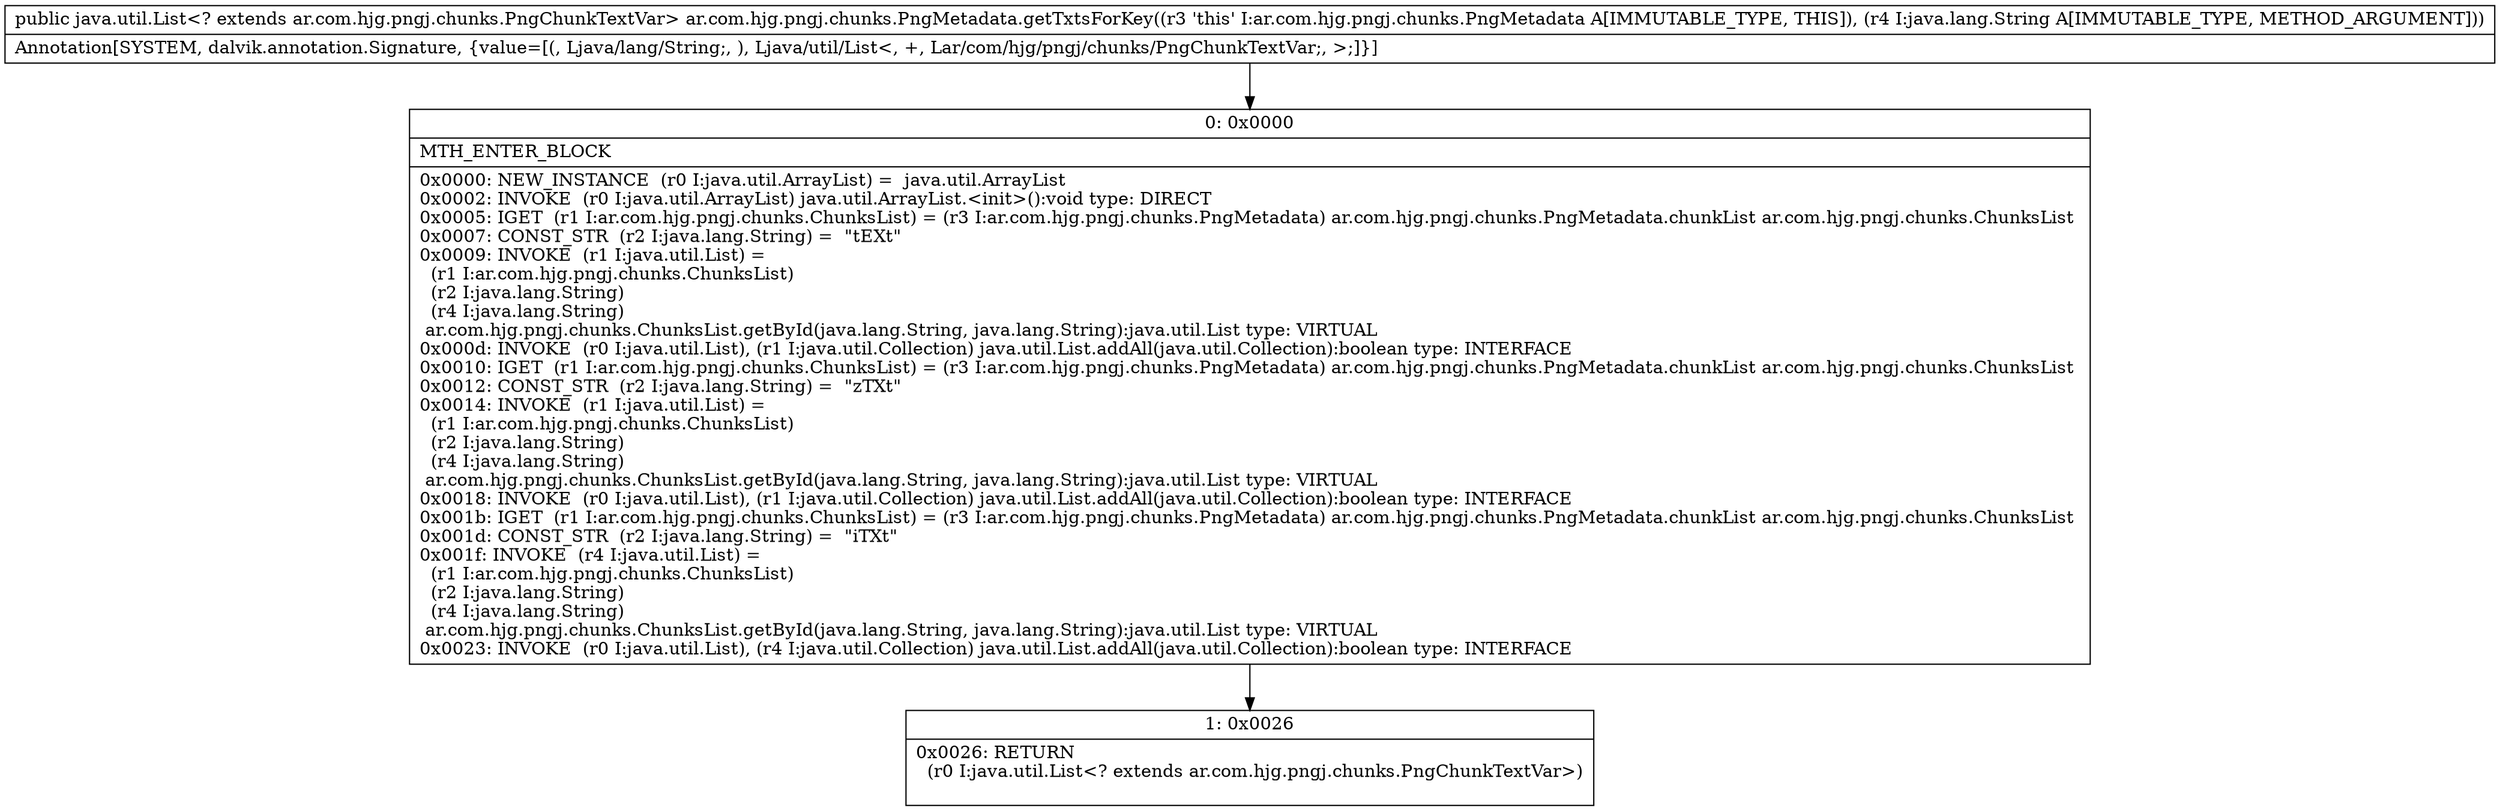 digraph "CFG forar.com.hjg.pngj.chunks.PngMetadata.getTxtsForKey(Ljava\/lang\/String;)Ljava\/util\/List;" {
Node_0 [shape=record,label="{0\:\ 0x0000|MTH_ENTER_BLOCK\l|0x0000: NEW_INSTANCE  (r0 I:java.util.ArrayList) =  java.util.ArrayList \l0x0002: INVOKE  (r0 I:java.util.ArrayList) java.util.ArrayList.\<init\>():void type: DIRECT \l0x0005: IGET  (r1 I:ar.com.hjg.pngj.chunks.ChunksList) = (r3 I:ar.com.hjg.pngj.chunks.PngMetadata) ar.com.hjg.pngj.chunks.PngMetadata.chunkList ar.com.hjg.pngj.chunks.ChunksList \l0x0007: CONST_STR  (r2 I:java.lang.String) =  \"tEXt\" \l0x0009: INVOKE  (r1 I:java.util.List) = \l  (r1 I:ar.com.hjg.pngj.chunks.ChunksList)\l  (r2 I:java.lang.String)\l  (r4 I:java.lang.String)\l ar.com.hjg.pngj.chunks.ChunksList.getById(java.lang.String, java.lang.String):java.util.List type: VIRTUAL \l0x000d: INVOKE  (r0 I:java.util.List), (r1 I:java.util.Collection) java.util.List.addAll(java.util.Collection):boolean type: INTERFACE \l0x0010: IGET  (r1 I:ar.com.hjg.pngj.chunks.ChunksList) = (r3 I:ar.com.hjg.pngj.chunks.PngMetadata) ar.com.hjg.pngj.chunks.PngMetadata.chunkList ar.com.hjg.pngj.chunks.ChunksList \l0x0012: CONST_STR  (r2 I:java.lang.String) =  \"zTXt\" \l0x0014: INVOKE  (r1 I:java.util.List) = \l  (r1 I:ar.com.hjg.pngj.chunks.ChunksList)\l  (r2 I:java.lang.String)\l  (r4 I:java.lang.String)\l ar.com.hjg.pngj.chunks.ChunksList.getById(java.lang.String, java.lang.String):java.util.List type: VIRTUAL \l0x0018: INVOKE  (r0 I:java.util.List), (r1 I:java.util.Collection) java.util.List.addAll(java.util.Collection):boolean type: INTERFACE \l0x001b: IGET  (r1 I:ar.com.hjg.pngj.chunks.ChunksList) = (r3 I:ar.com.hjg.pngj.chunks.PngMetadata) ar.com.hjg.pngj.chunks.PngMetadata.chunkList ar.com.hjg.pngj.chunks.ChunksList \l0x001d: CONST_STR  (r2 I:java.lang.String) =  \"iTXt\" \l0x001f: INVOKE  (r4 I:java.util.List) = \l  (r1 I:ar.com.hjg.pngj.chunks.ChunksList)\l  (r2 I:java.lang.String)\l  (r4 I:java.lang.String)\l ar.com.hjg.pngj.chunks.ChunksList.getById(java.lang.String, java.lang.String):java.util.List type: VIRTUAL \l0x0023: INVOKE  (r0 I:java.util.List), (r4 I:java.util.Collection) java.util.List.addAll(java.util.Collection):boolean type: INTERFACE \l}"];
Node_1 [shape=record,label="{1\:\ 0x0026|0x0026: RETURN  \l  (r0 I:java.util.List\<? extends ar.com.hjg.pngj.chunks.PngChunkTextVar\>)\l \l}"];
MethodNode[shape=record,label="{public java.util.List\<? extends ar.com.hjg.pngj.chunks.PngChunkTextVar\> ar.com.hjg.pngj.chunks.PngMetadata.getTxtsForKey((r3 'this' I:ar.com.hjg.pngj.chunks.PngMetadata A[IMMUTABLE_TYPE, THIS]), (r4 I:java.lang.String A[IMMUTABLE_TYPE, METHOD_ARGUMENT]))  | Annotation[SYSTEM, dalvik.annotation.Signature, \{value=[(, Ljava\/lang\/String;, ), Ljava\/util\/List\<, +, Lar\/com\/hjg\/pngj\/chunks\/PngChunkTextVar;, \>;]\}]\l}"];
MethodNode -> Node_0;
Node_0 -> Node_1;
}

